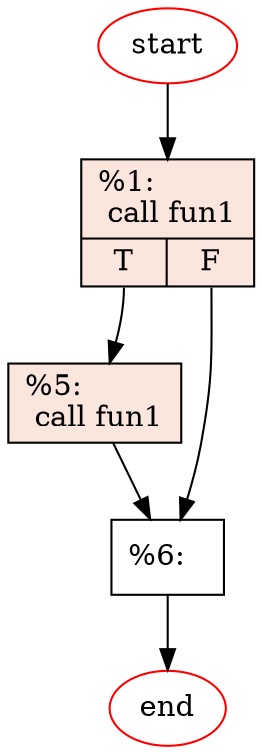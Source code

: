 digraph "foo" {
	node_0003[shape=record, style=filled, fillcolor="#f3c7b170", label="{%1:\l call fun1\l|{<s0>T|<s1>F}}"]
	node_0004[shape=record, style=filled, fillcolor="#f3c7b170", label="{%5:\l call fun1\l}"]
	node_0005[shape=record, label="%6:\l"]
	start[shape=ellipse, label="start", color=red]
	end[shape=ellipse, label="end", color=red]
	node_0003:s0 -> node_0004 
	node_0003:s1 -> node_0005 
	node_0004 -> node_0005 
	start -> node_0003 
	node_0005 -> end 
}

